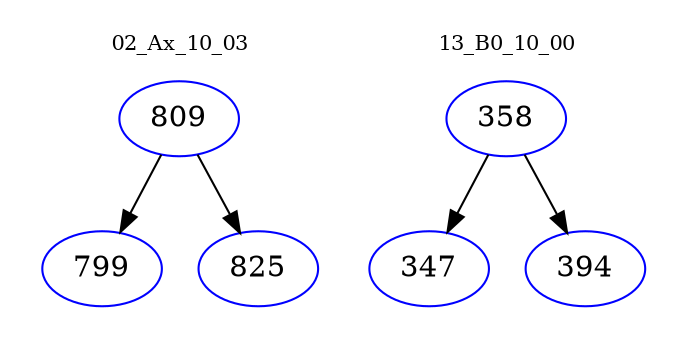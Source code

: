 digraph{
subgraph cluster_0 {
color = white
label = "02_Ax_10_03";
fontsize=10;
T0_809 [label="809", color="blue"]
T0_809 -> T0_799 [color="black"]
T0_799 [label="799", color="blue"]
T0_809 -> T0_825 [color="black"]
T0_825 [label="825", color="blue"]
}
subgraph cluster_1 {
color = white
label = "13_B0_10_00";
fontsize=10;
T1_358 [label="358", color="blue"]
T1_358 -> T1_347 [color="black"]
T1_347 [label="347", color="blue"]
T1_358 -> T1_394 [color="black"]
T1_394 [label="394", color="blue"]
}
}
